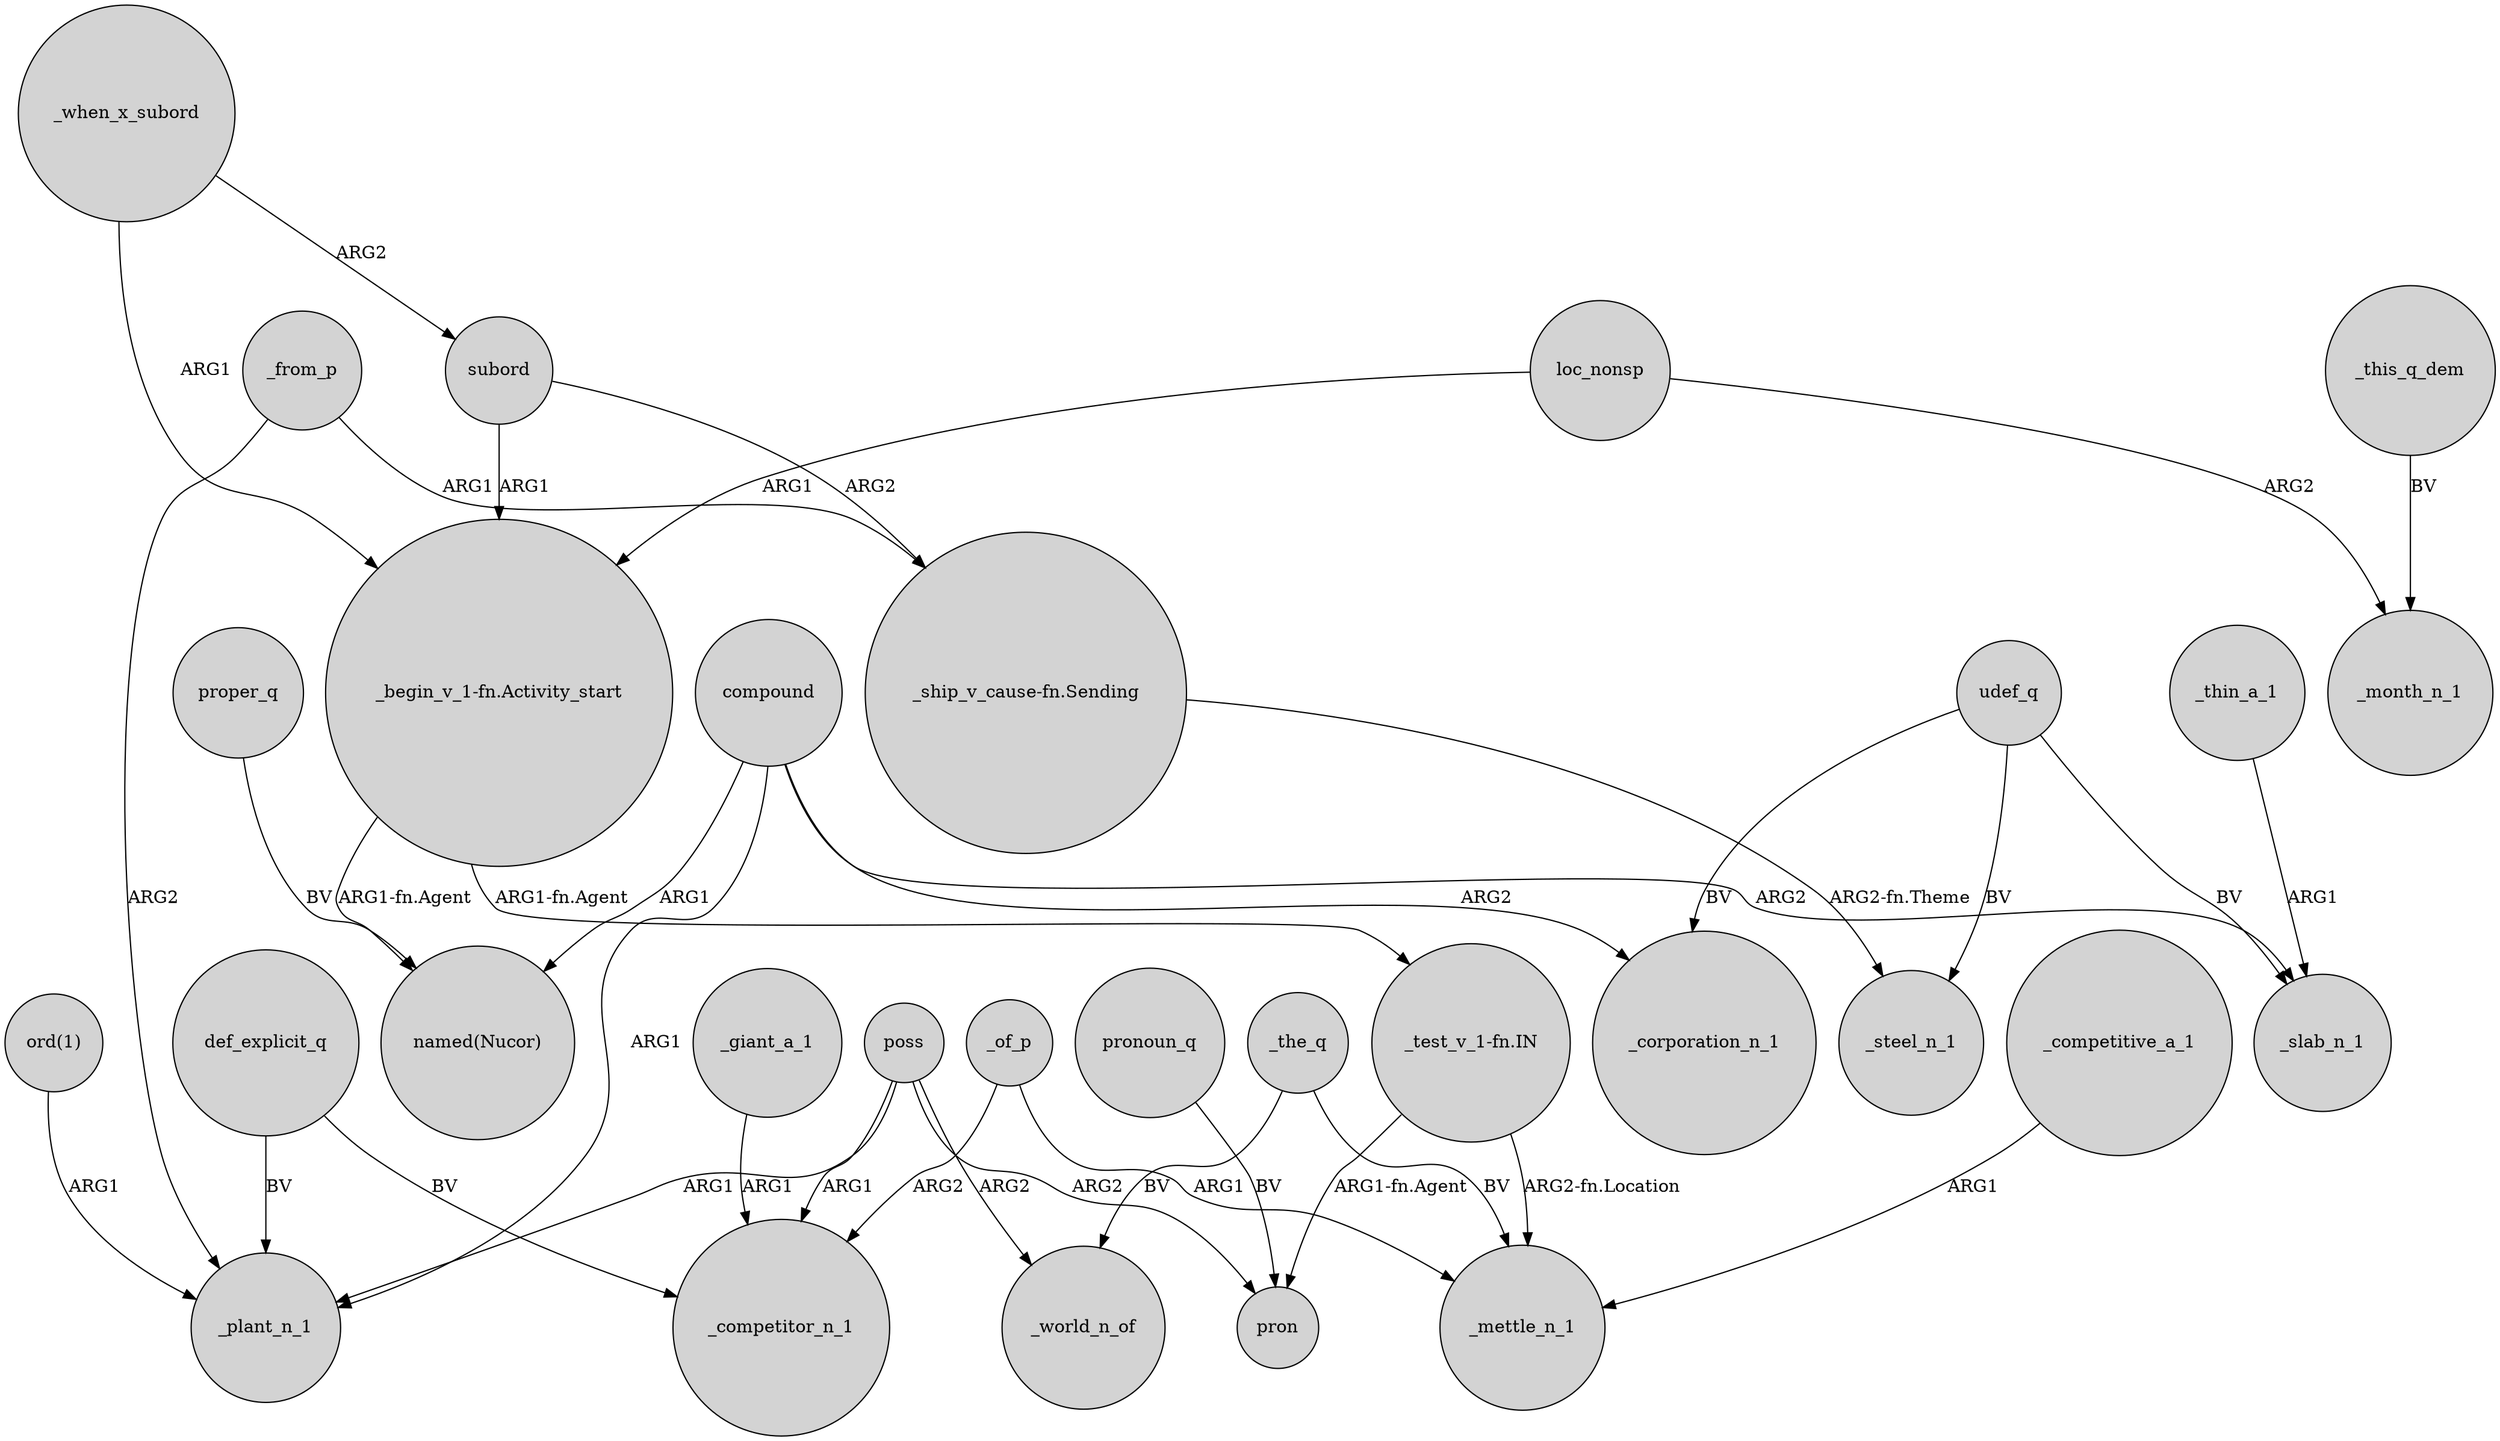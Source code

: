 digraph {
	node [shape=circle style=filled]
	poss -> _plant_n_1 [label=ARG1]
	_of_p -> _competitor_n_1 [label=ARG2]
	subord -> "_ship_v_cause-fn.Sending" [label=ARG2]
	def_explicit_q -> _plant_n_1 [label=BV]
	poss -> pron [label=ARG2]
	_when_x_subord -> subord [label=ARG2]
	_when_x_subord -> "_begin_v_1-fn.Activity_start" [label=ARG1]
	_this_q_dem -> _month_n_1 [label=BV]
	"_test_v_1-fn.IN" -> _mettle_n_1 [label="ARG2-fn.Location"]
	compound -> _corporation_n_1 [label=ARG2]
	compound -> "named(Nucor)" [label=ARG1]
	poss -> _competitor_n_1 [label=ARG1]
	"ord(1)" -> _plant_n_1 [label=ARG1]
	subord -> "_begin_v_1-fn.Activity_start" [label=ARG1]
	"_ship_v_cause-fn.Sending" -> _steel_n_1 [label="ARG2-fn.Theme"]
	udef_q -> _steel_n_1 [label=BV]
	compound -> _plant_n_1 [label=ARG1]
	_of_p -> _mettle_n_1 [label=ARG1]
	udef_q -> _slab_n_1 [label=BV]
	loc_nonsp -> "_begin_v_1-fn.Activity_start" [label=ARG1]
	"_begin_v_1-fn.Activity_start" -> "named(Nucor)" [label="ARG1-fn.Agent"]
	udef_q -> _corporation_n_1 [label=BV]
	pronoun_q -> pron [label=BV]
	def_explicit_q -> _competitor_n_1 [label=BV]
	"_test_v_1-fn.IN" -> pron [label="ARG1-fn.Agent"]
	_thin_a_1 -> _slab_n_1 [label=ARG1]
	_giant_a_1 -> _competitor_n_1 [label=ARG1]
	"_begin_v_1-fn.Activity_start" -> "_test_v_1-fn.IN" [label="ARG1-fn.Agent"]
	_the_q -> _mettle_n_1 [label=BV]
	_competitive_a_1 -> _mettle_n_1 [label=ARG1]
	_from_p -> _plant_n_1 [label=ARG2]
	poss -> _world_n_of [label=ARG2]
	compound -> _slab_n_1 [label=ARG2]
	loc_nonsp -> _month_n_1 [label=ARG2]
	proper_q -> "named(Nucor)" [label=BV]
	_the_q -> _world_n_of [label=BV]
	_from_p -> "_ship_v_cause-fn.Sending" [label=ARG1]
}
